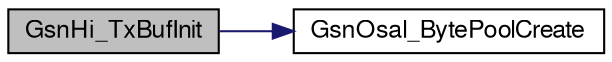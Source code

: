 digraph G
{
  edge [fontname="FreeSans",fontsize="12",labelfontname="FreeSans",labelfontsize="12"];
  node [fontname="FreeSans",fontsize="12",shape=record];
  rankdir=LR;
  Node1 [label="GsnHi_TxBufInit",height=0.2,width=0.4,color="black", fillcolor="grey75", style="filled" fontcolor="black"];
  Node1 -> Node2 [color="midnightblue",fontsize="12",style="solid",fontname="FreeSans"];
  Node2 [label="GsnOsal_BytePoolCreate",height=0.2,width=0.4,color="black", fillcolor="white", style="filled",URL="$a00650.html#ga7a19fa807183b26dc8566a06a44acf38",tooltip="Byte Pool Create. This function is used to create a byte pool - a pool of memory for dynamic allocati..."];
}
